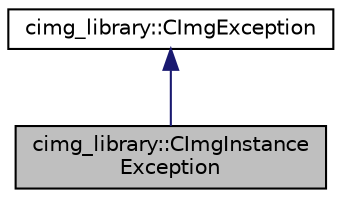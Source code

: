 digraph G
{
  edge [fontname="Helvetica",fontsize="10",labelfontname="Helvetica",labelfontsize="10"];
  node [fontname="Helvetica",fontsize="10",shape=record];
  Node1 [label="cimg_library::CImgInstance\lException",height=0.2,width=0.4,color="black", fillcolor="grey75", style="filled" fontcolor="black"];
  Node2 -> Node1 [dir="back",color="midnightblue",fontsize="10",style="solid",fontname="Helvetica"];
  Node2 [label="cimg_library::CImgException",height=0.2,width=0.4,color="black", fillcolor="white", style="filled",URL="$structcimg__library_1_1_c_img_exception.html",tooltip="Instances of this class are thrown when errors occur during a CImg library function call..."];
}
